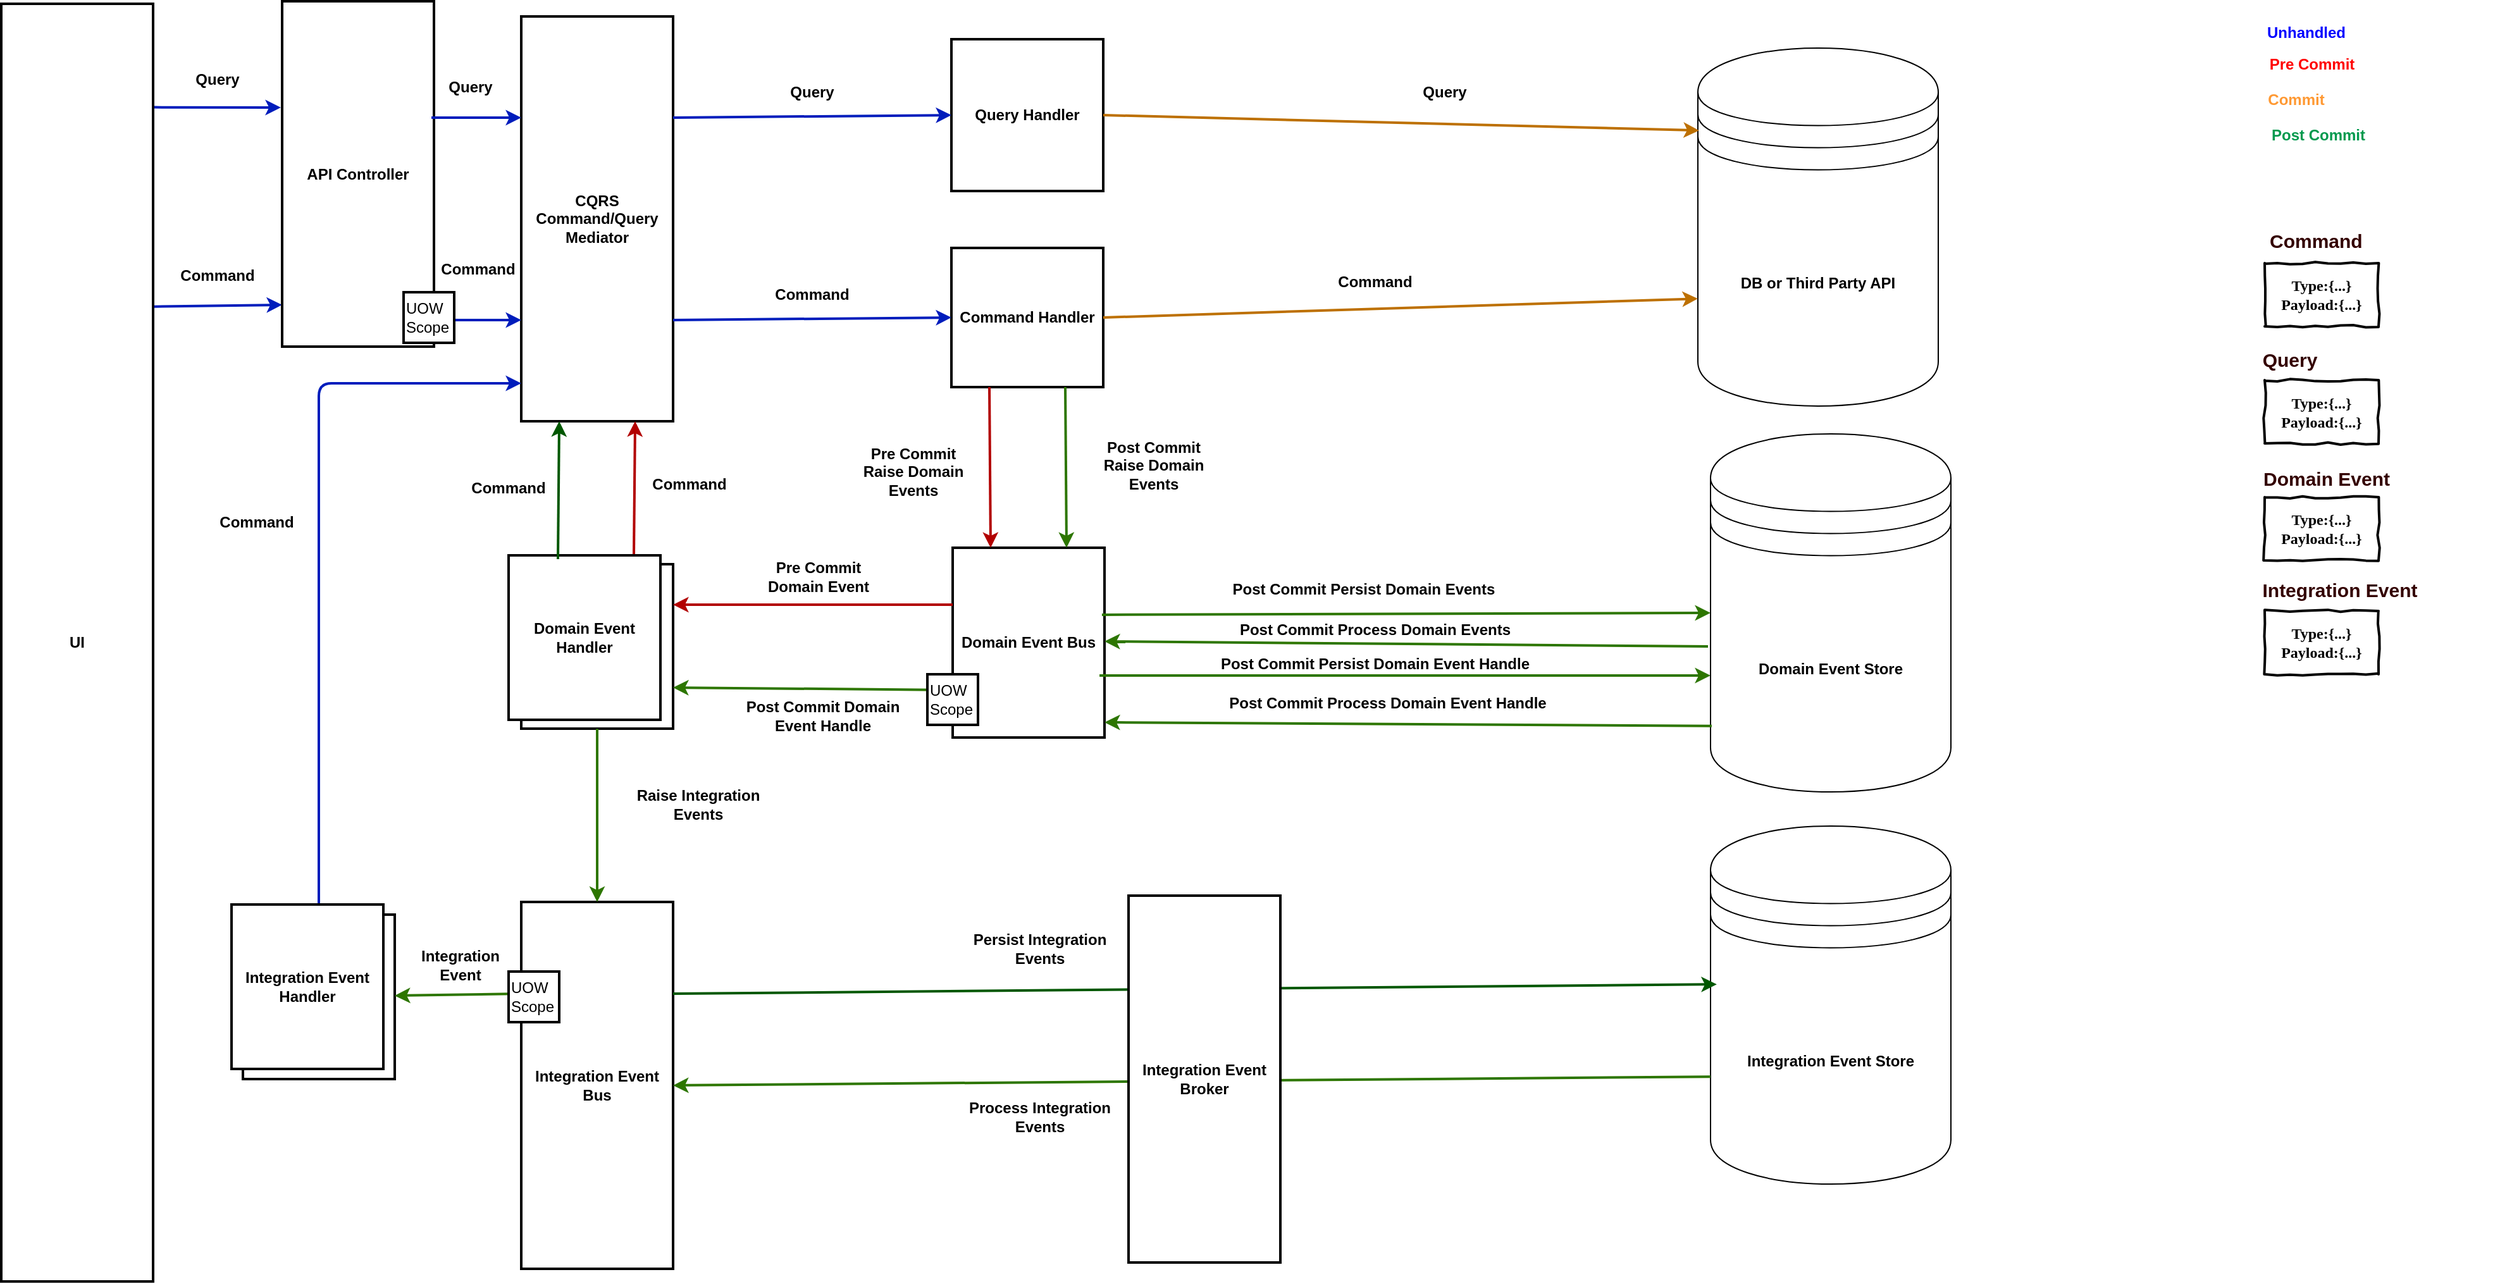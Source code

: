 <mxfile version="10.7.5" type="device"><diagram id="VZbBdFMi3uVmv-Zo2ClG" name="Page-1"><mxGraphModel dx="3314" dy="1827" grid="1" gridSize="10" guides="1" tooltips="1" connect="1" arrows="1" fold="1" page="1" pageScale="1" pageWidth="2336" pageHeight="1654" math="0" shadow="0"><root><mxCell id="0"/><mxCell id="1" parent="0"/><mxCell id="9CYBhx3LYO86WagzhM0x-1" value="UI" style="rounded=0;whiteSpace=wrap;html=1;strokeWidth=2;fontStyle=1" parent="1" vertex="1"><mxGeometry x="119" y="80" width="120" height="1010" as="geometry"/></mxCell><mxCell id="9CYBhx3LYO86WagzhM0x-2" value="CQRS Command/Query Mediator" style="rounded=0;whiteSpace=wrap;html=1;fontStyle=1;strokeWidth=2;" parent="1" vertex="1"><mxGeometry x="530" y="90" width="120" height="320" as="geometry"/></mxCell><mxCell id="9CYBhx3LYO86WagzhM0x-4" value="Command Handler" style="rounded=0;whiteSpace=wrap;html=1;fontStyle=1;strokeWidth=2;" parent="1" vertex="1"><mxGeometry x="870" y="273" width="120" height="110" as="geometry"/></mxCell><mxCell id="9CYBhx3LYO86WagzhM0x-5" value="Query Handler" style="rounded=0;whiteSpace=wrap;html=1;fontStyle=1;strokeWidth=2;" parent="1" vertex="1"><mxGeometry x="870" y="108" width="120" height="120" as="geometry"/></mxCell><mxCell id="9CYBhx3LYO86WagzhM0x-6" value="Domain Event Bus" style="rounded=0;whiteSpace=wrap;html=1;strokeWidth=2;fontStyle=1" parent="1" vertex="1"><mxGeometry x="871" y="510" width="120" height="150" as="geometry"/></mxCell><mxCell id="9CYBhx3LYO86WagzhM0x-7" value="Domain Event Handler" style="rounded=0;whiteSpace=wrap;html=1;strokeWidth=2;" parent="1" vertex="1"><mxGeometry x="530" y="523" width="120" height="130" as="geometry"/></mxCell><mxCell id="9CYBhx3LYO86WagzhM0x-8" value="Integration Event Bus" style="rounded=0;whiteSpace=wrap;html=1;strokeWidth=2;fontStyle=1" parent="1" vertex="1"><mxGeometry x="530" y="790" width="120" height="290" as="geometry"/></mxCell><mxCell id="9CYBhx3LYO86WagzhM0x-9" value="" style="endArrow=classic;html=1;exitX=1;exitY=0.25;exitDx=0;exitDy=0;entryX=0;entryY=0.5;entryDx=0;entryDy=0;strokeWidth=2;fillColor=#0050ef;strokeColor=#001DBC;" parent="1" source="9CYBhx3LYO86WagzhM0x-2" target="9CYBhx3LYO86WagzhM0x-5" edge="1"><mxGeometry width="50" height="50" relative="1" as="geometry"><mxPoint x="249" y="262" as="sourcePoint"/><mxPoint x="540" y="260" as="targetPoint"/></mxGeometry></mxCell><mxCell id="9CYBhx3LYO86WagzhM0x-10" value="" style="endArrow=classic;html=1;exitX=1;exitY=0.75;exitDx=0;exitDy=0;entryX=0;entryY=0.5;entryDx=0;entryDy=0;fillColor=#0050ef;strokeColor=#001DBC;strokeWidth=2;" parent="1" source="9CYBhx3LYO86WagzhM0x-2" target="9CYBhx3LYO86WagzhM0x-4" edge="1"><mxGeometry width="50" height="50" relative="1" as="geometry"><mxPoint x="660" y="180" as="sourcePoint"/><mxPoint x="880" y="175" as="targetPoint"/></mxGeometry></mxCell><mxCell id="9CYBhx3LYO86WagzhM0x-11" value="DB or Third Party API" style="shape=datastore;whiteSpace=wrap;html=1;fontStyle=1" parent="1" vertex="1"><mxGeometry x="1460" y="115" width="190" height="283" as="geometry"/></mxCell><mxCell id="9CYBhx3LYO86WagzhM0x-14" value="" style="endArrow=classic;html=1;exitX=0.75;exitY=1;exitDx=0;exitDy=0;entryX=0.75;entryY=0;entryDx=0;entryDy=0;fillColor=#60a917;strokeColor=#2D7600;strokeWidth=2;" parent="1" source="9CYBhx3LYO86WagzhM0x-4" target="9CYBhx3LYO86WagzhM0x-6" edge="1"><mxGeometry width="50" height="50" relative="1" as="geometry"><mxPoint x="660" y="340" as="sourcePoint"/><mxPoint x="880" y="338" as="targetPoint"/></mxGeometry></mxCell><mxCell id="9CYBhx3LYO86WagzhM0x-15" value="" style="endArrow=classic;html=1;exitX=0.25;exitY=1;exitDx=0;exitDy=0;entryX=0.25;entryY=0;entryDx=0;entryDy=0;fillColor=#e51400;strokeColor=#B20000;strokeWidth=2;" parent="1" source="9CYBhx3LYO86WagzhM0x-4" target="9CYBhx3LYO86WagzhM0x-6" edge="1"><mxGeometry width="50" height="50" relative="1" as="geometry"><mxPoint x="970" y="393" as="sourcePoint"/><mxPoint x="971" y="520" as="targetPoint"/></mxGeometry></mxCell><mxCell id="9CYBhx3LYO86WagzhM0x-16" value="" style="endArrow=classic;html=1;entryX=1;entryY=0.25;entryDx=0;entryDy=0;fillColor=#e51400;strokeColor=#B20000;strokeWidth=2;" parent="1" edge="1"><mxGeometry width="50" height="50" relative="1" as="geometry"><mxPoint x="871" y="555" as="sourcePoint"/><mxPoint x="650" y="555" as="targetPoint"/></mxGeometry></mxCell><mxCell id="9CYBhx3LYO86WagzhM0x-17" value="" style="endArrow=classic;html=1;exitX=0.825;exitY=0;exitDx=0;exitDy=0;entryX=0.75;entryY=1;entryDx=0;entryDy=0;fillColor=#e51400;strokeColor=#B20000;strokeWidth=2;exitPerimeter=0;" parent="1" source="9CYBhx3LYO86WagzhM0x-34" target="9CYBhx3LYO86WagzhM0x-2" edge="1"><mxGeometry width="50" height="50" relative="1" as="geometry"><mxPoint x="910" y="393" as="sourcePoint"/><mxPoint x="911" y="520" as="targetPoint"/></mxGeometry></mxCell><mxCell id="9CYBhx3LYO86WagzhM0x-18" value="" style="endArrow=classic;html=1;entryX=1;entryY=0.75;entryDx=0;entryDy=0;exitX=0;exitY=0.75;exitDx=0;exitDy=0;fillColor=#60a917;strokeColor=#2D7600;strokeWidth=2;" parent="1" source="9CYBhx3LYO86WagzhM0x-6" target="9CYBhx3LYO86WagzhM0x-7" edge="1"><mxGeometry width="50" height="50" relative="1" as="geometry"><mxPoint x="911" y="610" as="sourcePoint"/><mxPoint x="690" y="610" as="targetPoint"/></mxGeometry></mxCell><mxCell id="9CYBhx3LYO86WagzhM0x-19" value="" style="endArrow=classic;html=1;exitX=0.5;exitY=1;exitDx=0;exitDy=0;fillColor=#60a917;strokeColor=#2D7600;strokeWidth=2;" parent="1" source="9CYBhx3LYO86WagzhM0x-7" target="9CYBhx3LYO86WagzhM0x-8" edge="1"><mxGeometry width="50" height="50" relative="1" as="geometry"><mxPoint x="600" y="533" as="sourcePoint"/><mxPoint x="600" y="420" as="targetPoint"/></mxGeometry></mxCell><mxCell id="9CYBhx3LYO86WagzhM0x-20" value="Integration Event Handler" style="rounded=0;whiteSpace=wrap;html=1;strokeWidth=2;" parent="1" vertex="1"><mxGeometry x="310" y="800" width="120" height="130" as="geometry"/></mxCell><mxCell id="9CYBhx3LYO86WagzhM0x-21" value="" style="edgeStyle=segmentEdgeStyle;endArrow=classic;html=1;exitX=0.5;exitY=0;exitDx=0;exitDy=0;fillColor=#0050ef;strokeColor=#001DBC;strokeWidth=2;" parent="1" source="9CYBhx3LYO86WagzhM0x-20" edge="1" target="9CYBhx3LYO86WagzhM0x-2"><mxGeometry width="50" height="50" relative="1" as="geometry"><mxPoint x="370" y="660" as="sourcePoint"/><mxPoint x="530" y="240" as="targetPoint"/><Array as="points"><mxPoint x="370" y="380"/></Array></mxGeometry></mxCell><mxCell id="9CYBhx3LYO86WagzhM0x-22" value="" style="endArrow=classic;html=1;exitX=1.008;exitY=0.237;exitDx=0;exitDy=0;entryX=0;entryY=0.879;entryDx=0;entryDy=0;exitPerimeter=0;entryPerimeter=0;fillColor=#0050ef;strokeColor=#001DBC;strokeWidth=2;" parent="1" source="9CYBhx3LYO86WagzhM0x-1" target="m0nEhDh4Czbeg01s1lE3-3" edge="1"><mxGeometry width="50" height="50" relative="1" as="geometry"><mxPoint x="250" y="181" as="sourcePoint"/><mxPoint x="540" y="180" as="targetPoint"/></mxGeometry></mxCell><mxCell id="9CYBhx3LYO86WagzhM0x-24" value="" style="endArrow=classic;html=1;exitX=0;exitY=0.25;exitDx=0;exitDy=0;fillColor=#60a917;strokeColor=#2D7600;strokeWidth=2;" parent="1" source="9CYBhx3LYO86WagzhM0x-8" target="9CYBhx3LYO86WagzhM0x-20" edge="1"><mxGeometry width="50" height="50" relative="1" as="geometry"><mxPoint x="600" y="533" as="sourcePoint"/><mxPoint x="600" y="420" as="targetPoint"/></mxGeometry></mxCell><mxCell id="9CYBhx3LYO86WagzhM0x-25" value="Integration Event Store" style="shape=datastore;whiteSpace=wrap;html=1;fontStyle=1" parent="1" vertex="1"><mxGeometry x="1470" y="730" width="190" height="283" as="geometry"/></mxCell><mxCell id="9CYBhx3LYO86WagzhM0x-26" value="" style="endArrow=classic;html=1;exitX=0;exitY=0.7;exitDx=0;exitDy=0;entryX=1;entryY=0.5;entryDx=0;entryDy=0;fillColor=#60a917;strokeColor=#2D7600;strokeWidth=2;" parent="1" source="9CYBhx3LYO86WagzhM0x-25" target="9CYBhx3LYO86WagzhM0x-8" edge="1"><mxGeometry width="50" height="50" relative="1" as="geometry"><mxPoint x="600" y="663" as="sourcePoint"/><mxPoint x="1480" y="818" as="targetPoint"/></mxGeometry></mxCell><mxCell id="9CYBhx3LYO86WagzhM0x-27" value="" style="endArrow=classic;html=1;exitX=1;exitY=0.5;exitDx=0;exitDy=0;entryX=0.005;entryY=0.23;entryDx=0;entryDy=0;entryPerimeter=0;strokeWidth=2;fillColor=#f0a30a;strokeColor=#BD7000;" parent="1" source="9CYBhx3LYO86WagzhM0x-5" target="9CYBhx3LYO86WagzhM0x-11" edge="1"><mxGeometry width="50" height="50" relative="1" as="geometry"><mxPoint x="1190" y="170" as="sourcePoint"/><mxPoint x="1240" y="120" as="targetPoint"/></mxGeometry></mxCell><mxCell id="9CYBhx3LYO86WagzhM0x-28" value="" style="endArrow=classic;html=1;exitX=1;exitY=0.5;exitDx=0;exitDy=0;entryX=0;entryY=0.7;entryDx=0;entryDy=0;fillColor=#f0a30a;strokeColor=#BD7000;strokeWidth=2;" parent="1" source="9CYBhx3LYO86WagzhM0x-4" target="9CYBhx3LYO86WagzhM0x-11" edge="1"><mxGeometry width="50" height="50" relative="1" as="geometry"><mxPoint x="1000" y="178" as="sourcePoint"/><mxPoint x="1471" y="175" as="targetPoint"/></mxGeometry></mxCell><mxCell id="9CYBhx3LYO86WagzhM0x-29" value="Query" style="text;html=1;strokeColor=none;fillColor=none;align=center;verticalAlign=middle;whiteSpace=wrap;rounded=0;fontStyle=1" parent="1" vertex="1"><mxGeometry x="740" y="140" width="40" height="20" as="geometry"/></mxCell><mxCell id="9CYBhx3LYO86WagzhM0x-30" value="Query" style="text;html=1;strokeColor=none;fillColor=none;align=center;verticalAlign=middle;whiteSpace=wrap;rounded=0;fontStyle=1" parent="1" vertex="1"><mxGeometry x="1240" y="140" width="40" height="20" as="geometry"/></mxCell><mxCell id="9CYBhx3LYO86WagzhM0x-31" value="Command" style="text;html=1;strokeColor=none;fillColor=none;align=center;verticalAlign=middle;whiteSpace=wrap;rounded=0;fontStyle=1" parent="1" vertex="1"><mxGeometry x="740" y="300" width="40" height="20" as="geometry"/></mxCell><mxCell id="9CYBhx3LYO86WagzhM0x-34" value="Domain Event Handler" style="rounded=0;whiteSpace=wrap;html=1;fontStyle=1;strokeWidth=2;" parent="1" vertex="1"><mxGeometry x="520" y="516" width="120" height="130" as="geometry"/></mxCell><mxCell id="9CYBhx3LYO86WagzhM0x-35" value="Integration Event Handler" style="rounded=0;whiteSpace=wrap;html=1;strokeWidth=2;fontStyle=1" parent="1" vertex="1"><mxGeometry x="301" y="792" width="120" height="130" as="geometry"/></mxCell><mxCell id="9CYBhx3LYO86WagzhM0x-39" value="Command" style="text;html=1;strokeColor=none;fillColor=none;align=center;verticalAlign=middle;whiteSpace=wrap;rounded=0;fontStyle=1" parent="1" vertex="1"><mxGeometry x="1140" y="290" width="130" height="20" as="geometry"/></mxCell><mxCell id="9CYBhx3LYO86WagzhM0x-41" value="Post Commit&lt;br&gt;Raise Domain Events&lt;br&gt;" style="text;html=1;strokeColor=none;fillColor=none;align=center;verticalAlign=middle;whiteSpace=wrap;rounded=0;fontStyle=1" parent="1" vertex="1"><mxGeometry x="970" y="435" width="120" height="20" as="geometry"/></mxCell><mxCell id="9CYBhx3LYO86WagzhM0x-42" value="Pre Commit Domain Event" style="text;html=1;strokeColor=none;fillColor=none;align=center;verticalAlign=middle;whiteSpace=wrap;rounded=0;fontStyle=1" parent="1" vertex="1"><mxGeometry x="710" y="523" width="110" height="20" as="geometry"/></mxCell><mxCell id="9CYBhx3LYO86WagzhM0x-44" value="Pre Commit&lt;br&gt;Raise Domain Events&lt;br&gt;" style="text;html=1;strokeColor=none;fillColor=none;align=center;verticalAlign=middle;whiteSpace=wrap;rounded=0;fontStyle=1" parent="1" vertex="1"><mxGeometry x="780" y="440" width="120" height="20" as="geometry"/></mxCell><mxCell id="9CYBhx3LYO86WagzhM0x-45" value="" style="endArrow=classic;html=1;entryX=0.026;entryY=0.442;entryDx=0;entryDy=0;fillColor=#008a00;strokeColor=#005700;strokeWidth=2;exitX=1;exitY=0.25;exitDx=0;exitDy=0;entryPerimeter=0;" parent="1" source="9CYBhx3LYO86WagzhM0x-8" target="9CYBhx3LYO86WagzhM0x-25" edge="1"><mxGeometry width="50" height="50" relative="1" as="geometry"><mxPoint x="670" y="910" as="sourcePoint"/><mxPoint x="680" y="830" as="targetPoint"/></mxGeometry></mxCell><mxCell id="9CYBhx3LYO86WagzhM0x-46" value="Domain Event Store" style="shape=datastore;whiteSpace=wrap;html=1;fontStyle=1" parent="1" vertex="1"><mxGeometry x="1470" y="420" width="190" height="283" as="geometry"/></mxCell><mxCell id="9CYBhx3LYO86WagzhM0x-47" value="" style="endArrow=classic;html=1;exitX=0.983;exitY=0.353;exitDx=0;exitDy=0;entryX=0;entryY=0.5;entryDx=0;entryDy=0;fillColor=#60a917;strokeColor=#2D7600;strokeWidth=2;exitPerimeter=0;" parent="1" source="9CYBhx3LYO86WagzhM0x-6" target="9CYBhx3LYO86WagzhM0x-46" edge="1"><mxGeometry width="50" height="50" relative="1" as="geometry"><mxPoint x="970" y="393" as="sourcePoint"/><mxPoint x="971" y="520" as="targetPoint"/></mxGeometry></mxCell><mxCell id="9CYBhx3LYO86WagzhM0x-48" value="" style="endArrow=classic;html=1;entryX=1;entryY=0.5;entryDx=0;entryDy=0;fillColor=#60a917;strokeColor=#2D7600;strokeWidth=2;exitX=-0.011;exitY=0.597;exitDx=0;exitDy=0;exitPerimeter=0;" parent="1" edge="1"><mxGeometry width="50" height="50" relative="1" as="geometry"><mxPoint x="1468" y="588" as="sourcePoint"/><mxPoint x="991" y="584" as="targetPoint"/></mxGeometry></mxCell><mxCell id="9CYBhx3LYO86WagzhM0x-49" value="" style="endArrow=classic;html=1;exitX=0.325;exitY=0.023;exitDx=0;exitDy=0;entryX=0.25;entryY=1;entryDx=0;entryDy=0;fillColor=#008a00;strokeColor=#005700;strokeWidth=2;exitPerimeter=0;" parent="1" source="9CYBhx3LYO86WagzhM0x-34" target="9CYBhx3LYO86WagzhM0x-2" edge="1"><mxGeometry width="50" height="50" relative="1" as="geometry"><mxPoint x="629" y="526" as="sourcePoint"/><mxPoint x="630" y="420" as="targetPoint"/></mxGeometry></mxCell><mxCell id="9CYBhx3LYO86WagzhM0x-52" value="Post Commit Domain Event Handle" style="text;html=1;strokeColor=none;fillColor=none;align=center;verticalAlign=middle;whiteSpace=wrap;rounded=0;fontStyle=1" parent="1" vertex="1"><mxGeometry x="706" y="633" width="125" height="20" as="geometry"/></mxCell><mxCell id="9CYBhx3LYO86WagzhM0x-53" value="Post Commit Persist Domain Events&lt;br&gt;" style="text;html=1;strokeColor=none;fillColor=none;align=center;verticalAlign=middle;whiteSpace=wrap;rounded=0;fontStyle=1" parent="1" vertex="1"><mxGeometry x="991" y="533" width="410" height="20" as="geometry"/></mxCell><mxCell id="9CYBhx3LYO86WagzhM0x-54" value="Post Commit Process Domain Events&lt;br&gt;" style="text;html=1;strokeColor=none;fillColor=none;align=center;verticalAlign=middle;whiteSpace=wrap;rounded=0;fontStyle=1" parent="1" vertex="1"><mxGeometry x="1090" y="565" width="230" height="20" as="geometry"/></mxCell><mxCell id="9CYBhx3LYO86WagzhM0x-55" value="Raise Integration Events&lt;br&gt;" style="text;html=1;strokeColor=none;fillColor=none;align=center;verticalAlign=middle;whiteSpace=wrap;rounded=0;fontStyle=1" parent="1" vertex="1"><mxGeometry x="610" y="703" width="120" height="20" as="geometry"/></mxCell><mxCell id="9CYBhx3LYO86WagzhM0x-56" value="Persist Integration Events&lt;br&gt;" style="text;html=1;strokeColor=none;fillColor=none;align=center;verticalAlign=middle;whiteSpace=wrap;rounded=0;fontStyle=1" parent="1" vertex="1"><mxGeometry x="880" y="817" width="120" height="20" as="geometry"/></mxCell><mxCell id="9CYBhx3LYO86WagzhM0x-57" value="Process Integration Events&lt;br&gt;" style="text;html=1;strokeColor=none;fillColor=none;align=center;verticalAlign=middle;whiteSpace=wrap;rounded=0;fontStyle=1" parent="1" vertex="1"><mxGeometry x="880" y="950" width="120" height="20" as="geometry"/></mxCell><mxCell id="9CYBhx3LYO86WagzhM0x-59" value="Integration Event&lt;br&gt;" style="text;html=1;strokeColor=none;fillColor=none;align=center;verticalAlign=middle;whiteSpace=wrap;rounded=0;fontStyle=1" parent="1" vertex="1"><mxGeometry x="437" y="830" width="90" height="20" as="geometry"/></mxCell><mxCell id="9CYBhx3LYO86WagzhM0x-60" value="Command" style="text;html=1;strokeColor=none;fillColor=none;align=center;verticalAlign=middle;whiteSpace=wrap;rounded=0;fontStyle=1" parent="1" vertex="1"><mxGeometry x="301" y="480" width="40" height="20" as="geometry"/></mxCell><mxCell id="9CYBhx3LYO86WagzhM0x-61" value="Command" style="text;html=1;strokeColor=none;fillColor=none;align=center;verticalAlign=middle;whiteSpace=wrap;rounded=0;fontStyle=1" parent="1" vertex="1"><mxGeometry x="643" y="450" width="40" height="20" as="geometry"/></mxCell><mxCell id="9CYBhx3LYO86WagzhM0x-64" value="Command" style="text;html=1;strokeColor=none;fillColor=none;align=center;verticalAlign=middle;whiteSpace=wrap;rounded=0;fontStyle=1" parent="1" vertex="1"><mxGeometry x="500" y="453" width="40" height="20" as="geometry"/></mxCell><mxCell id="9CYBhx3LYO86WagzhM0x-65" value="Unhandled&lt;br&gt;" style="text;html=1;strokeColor=none;fillColor=none;align=center;verticalAlign=middle;whiteSpace=wrap;rounded=0;fontStyle=1;fontColor=#0000FF;" parent="1" vertex="1"><mxGeometry x="1921" y="95" width="40" height="15" as="geometry"/></mxCell><mxCell id="9CYBhx3LYO86WagzhM0x-66" value="Pre Commit&lt;br&gt;" style="text;html=1;strokeColor=none;fillColor=none;align=center;verticalAlign=middle;whiteSpace=wrap;rounded=0;fontStyle=1;fontColor=#FF0000;" parent="1" vertex="1"><mxGeometry x="1896" y="110" width="99" height="35" as="geometry"/></mxCell><mxCell id="9CYBhx3LYO86WagzhM0x-67" value="Commit" style="text;html=1;strokeColor=none;fillColor=none;align=center;verticalAlign=middle;whiteSpace=wrap;rounded=0;fontStyle=1;fontColor=#FF9933;" parent="1" vertex="1"><mxGeometry x="1913" y="145" width="40" height="22" as="geometry"/></mxCell><mxCell id="9CYBhx3LYO86WagzhM0x-68" value="Post Commit&lt;br&gt;" style="text;html=1;strokeColor=none;fillColor=none;align=center;verticalAlign=middle;whiteSpace=wrap;rounded=0;fontStyle=1;fontColor=#00994D;labelBackgroundColor=#ffffff;" parent="1" vertex="1"><mxGeometry x="1906" y="168" width="89" height="32" as="geometry"/></mxCell><mxCell id="9CYBhx3LYO86WagzhM0x-70" value="Type:{...}&lt;br&gt;Payload:{...}&lt;br&gt;" style="html=1;whiteSpace=wrap;comic=1;strokeWidth=2;fontFamily=Comic Sans MS;fontStyle=1;labelBackgroundColor=#ffffff;" parent="1" vertex="1"><mxGeometry x="1908" y="285" width="90" height="50" as="geometry"/></mxCell><mxCell id="9CYBhx3LYO86WagzhM0x-71" value="Type:{...}&lt;br&gt;Payload:{...}&lt;br&gt;" style="html=1;whiteSpace=wrap;comic=1;strokeWidth=2;fontFamily=Comic Sans MS;fontStyle=1;labelBackgroundColor=#ffffff;" parent="1" vertex="1"><mxGeometry x="1908" y="377.5" width="90" height="50" as="geometry"/></mxCell><mxCell id="9CYBhx3LYO86WagzhM0x-72" value="Type:{...}&lt;br&gt;Payload:{...}&lt;br&gt;" style="html=1;whiteSpace=wrap;comic=1;strokeWidth=2;fontFamily=Comic Sans MS;fontStyle=1;labelBackgroundColor=#ffffff;" parent="1" vertex="1"><mxGeometry x="1908" y="470" width="90" height="50" as="geometry"/></mxCell><mxCell id="9CYBhx3LYO86WagzhM0x-73" value="Type:{...}&lt;br&gt;Payload:{...}&lt;br&gt;" style="html=1;whiteSpace=wrap;comic=1;strokeWidth=2;fontFamily=Comic Sans MS;fontStyle=1;labelBackgroundColor=#ffffff;" parent="1" vertex="1"><mxGeometry x="1908" y="560" width="90" height="50" as="geometry"/></mxCell><mxCell id="9CYBhx3LYO86WagzhM0x-74" value="Command" style="text;html=1;strokeColor=none;fillColor=none;align=left;verticalAlign=middle;whiteSpace=wrap;rounded=0;labelBackgroundColor=#ffffff;fontColor=#330000;fontStyle=1;fontSize=15;" parent="1" vertex="1"><mxGeometry x="1910" y="257" width="183" height="20" as="geometry"/></mxCell><mxCell id="9CYBhx3LYO86WagzhM0x-75" value="Query" style="text;html=1;strokeColor=none;fillColor=none;align=center;verticalAlign=middle;whiteSpace=wrap;rounded=0;labelBackgroundColor=#ffffff;fontColor=#330000;fontStyle=1;fontSize=15;" parent="1" vertex="1"><mxGeometry x="1908" y="351" width="40" height="20" as="geometry"/></mxCell><mxCell id="9CYBhx3LYO86WagzhM0x-77" value="Domain Event" style="text;html=1;strokeColor=none;fillColor=none;align=center;verticalAlign=middle;whiteSpace=wrap;rounded=0;labelBackgroundColor=#ffffff;fontColor=#330000;fontStyle=1;fontSize=15;" parent="1" vertex="1"><mxGeometry x="1897" y="445" width="120" height="20" as="geometry"/></mxCell><mxCell id="9CYBhx3LYO86WagzhM0x-79" value="Integration Event" style="text;html=1;strokeColor=none;fillColor=none;align=center;verticalAlign=middle;whiteSpace=wrap;rounded=0;labelBackgroundColor=#ffffff;fontColor=#330000;fontStyle=1;fontSize=15;" parent="1" vertex="1"><mxGeometry x="1898" y="533" width="139" height="20" as="geometry"/></mxCell><mxCell id="m0nEhDh4Czbeg01s1lE3-1" value="Integration Event Broker" style="rounded=0;whiteSpace=wrap;html=1;strokeWidth=2;fontStyle=1" vertex="1" parent="1"><mxGeometry x="1010" y="785" width="120" height="290" as="geometry"/></mxCell><mxCell id="m0nEhDh4Czbeg01s1lE3-3" value="API Controller" style="rounded=0;whiteSpace=wrap;html=1;fontStyle=1;strokeWidth=2;" vertex="1" parent="1"><mxGeometry x="341" y="78" width="120" height="273" as="geometry"/></mxCell><mxCell id="m0nEhDh4Czbeg01s1lE3-5" value="" style="endArrow=classic;html=1;exitX=1.008;exitY=0.081;exitDx=0;exitDy=0;exitPerimeter=0;fillColor=#0050ef;strokeColor=#001DBC;strokeWidth=2;" edge="1" parent="1" source="9CYBhx3LYO86WagzhM0x-1"><mxGeometry width="50" height="50" relative="1" as="geometry"><mxPoint x="250" y="329" as="sourcePoint"/><mxPoint x="340" y="162" as="targetPoint"/></mxGeometry></mxCell><mxCell id="m0nEhDh4Czbeg01s1lE3-6" value="" style="endArrow=classic;html=1;entryX=0;entryY=0.75;entryDx=0;entryDy=0;fillColor=#0050ef;strokeColor=#001DBC;strokeWidth=2;" edge="1" parent="1" target="9CYBhx3LYO86WagzhM0x-2"><mxGeometry width="50" height="50" relative="1" as="geometry"><mxPoint x="460" y="330" as="sourcePoint"/><mxPoint x="351" y="328" as="targetPoint"/></mxGeometry></mxCell><mxCell id="m0nEhDh4Czbeg01s1lE3-7" value="" style="endArrow=classic;html=1;entryX=0;entryY=0.25;entryDx=0;entryDy=0;fillColor=#0050ef;strokeColor=#001DBC;strokeWidth=2;" edge="1" parent="1" target="9CYBhx3LYO86WagzhM0x-2"><mxGeometry width="50" height="50" relative="1" as="geometry"><mxPoint x="459" y="170" as="sourcePoint"/><mxPoint x="540" y="340" as="targetPoint"/></mxGeometry></mxCell><mxCell id="m0nEhDh4Czbeg01s1lE3-8" value="Query" style="text;html=1;strokeColor=none;fillColor=none;align=center;verticalAlign=middle;whiteSpace=wrap;rounded=0;fontStyle=1" vertex="1" parent="1"><mxGeometry x="270" y="130" width="40" height="20" as="geometry"/></mxCell><mxCell id="m0nEhDh4Czbeg01s1lE3-9" value="Command" style="text;html=1;strokeColor=none;fillColor=none;align=center;verticalAlign=middle;whiteSpace=wrap;rounded=0;fontStyle=1" vertex="1" parent="1"><mxGeometry x="270" y="285" width="40" height="20" as="geometry"/></mxCell><mxCell id="m0nEhDh4Czbeg01s1lE3-10" value="Query" style="text;html=1;strokeColor=none;fillColor=none;align=center;verticalAlign=middle;whiteSpace=wrap;rounded=0;fontStyle=1" vertex="1" parent="1"><mxGeometry x="470" y="136" width="40" height="20" as="geometry"/></mxCell><mxCell id="m0nEhDh4Czbeg01s1lE3-12" value="Command" style="text;html=1;strokeColor=none;fillColor=none;align=center;verticalAlign=middle;whiteSpace=wrap;rounded=0;fontStyle=1" vertex="1" parent="1"><mxGeometry x="475.5" y="280" width="40" height="20" as="geometry"/></mxCell><mxCell id="m0nEhDh4Czbeg01s1lE3-13" value="UOW Scope" style="rounded=0;whiteSpace=wrap;html=1;align=left;strokeWidth=2;" vertex="1" parent="1"><mxGeometry x="851" y="610" width="40" height="40" as="geometry"/></mxCell><mxCell id="m0nEhDh4Czbeg01s1lE3-14" value="" style="endArrow=classic;html=1;exitX=0.967;exitY=0.673;exitDx=0;exitDy=0;fillColor=#60a917;strokeColor=#2D7600;strokeWidth=2;exitPerimeter=0;" edge="1" parent="1" source="9CYBhx3LYO86WagzhM0x-6"><mxGeometry width="50" height="50" relative="1" as="geometry"><mxPoint x="999" y="573" as="sourcePoint"/><mxPoint x="1470" y="611" as="targetPoint"/></mxGeometry></mxCell><mxCell id="m0nEhDh4Czbeg01s1lE3-15" value="Post Commit Persist Domain Event Handle&lt;br&gt;" style="text;html=1;strokeColor=none;fillColor=none;align=center;verticalAlign=middle;whiteSpace=wrap;rounded=0;fontStyle=1" vertex="1" parent="1"><mxGeometry x="1000" y="592" width="410" height="20" as="geometry"/></mxCell><mxCell id="m0nEhDh4Czbeg01s1lE3-17" value="" style="endArrow=classic;html=1;fillColor=#60a917;strokeColor=#2D7600;strokeWidth=2;exitX=0.005;exitY=0.816;exitDx=0;exitDy=0;exitPerimeter=0;" edge="1" parent="1" source="9CYBhx3LYO86WagzhM0x-46"><mxGeometry width="50" height="50" relative="1" as="geometry"><mxPoint x="1471" y="648" as="sourcePoint"/><mxPoint x="991" y="648" as="targetPoint"/></mxGeometry></mxCell><mxCell id="m0nEhDh4Czbeg01s1lE3-18" value="Post Commit Process Domain Event Handle&lt;br&gt;" style="text;html=1;strokeColor=none;fillColor=none;align=center;verticalAlign=middle;whiteSpace=wrap;rounded=0;fontStyle=1" vertex="1" parent="1"><mxGeometry x="1010" y="623" width="410" height="20" as="geometry"/></mxCell><mxCell id="m0nEhDh4Czbeg01s1lE3-19" value="UOW Scope" style="rounded=0;whiteSpace=wrap;html=1;align=left;strokeWidth=2;" vertex="1" parent="1"><mxGeometry x="437" y="308" width="40" height="40" as="geometry"/></mxCell><mxCell id="m0nEhDh4Czbeg01s1lE3-20" value="UOW Scope" style="rounded=0;whiteSpace=wrap;html=1;align=left;strokeWidth=2;" vertex="1" parent="1"><mxGeometry x="520" y="845" width="40" height="40" as="geometry"/></mxCell></root></mxGraphModel></diagram></mxfile>